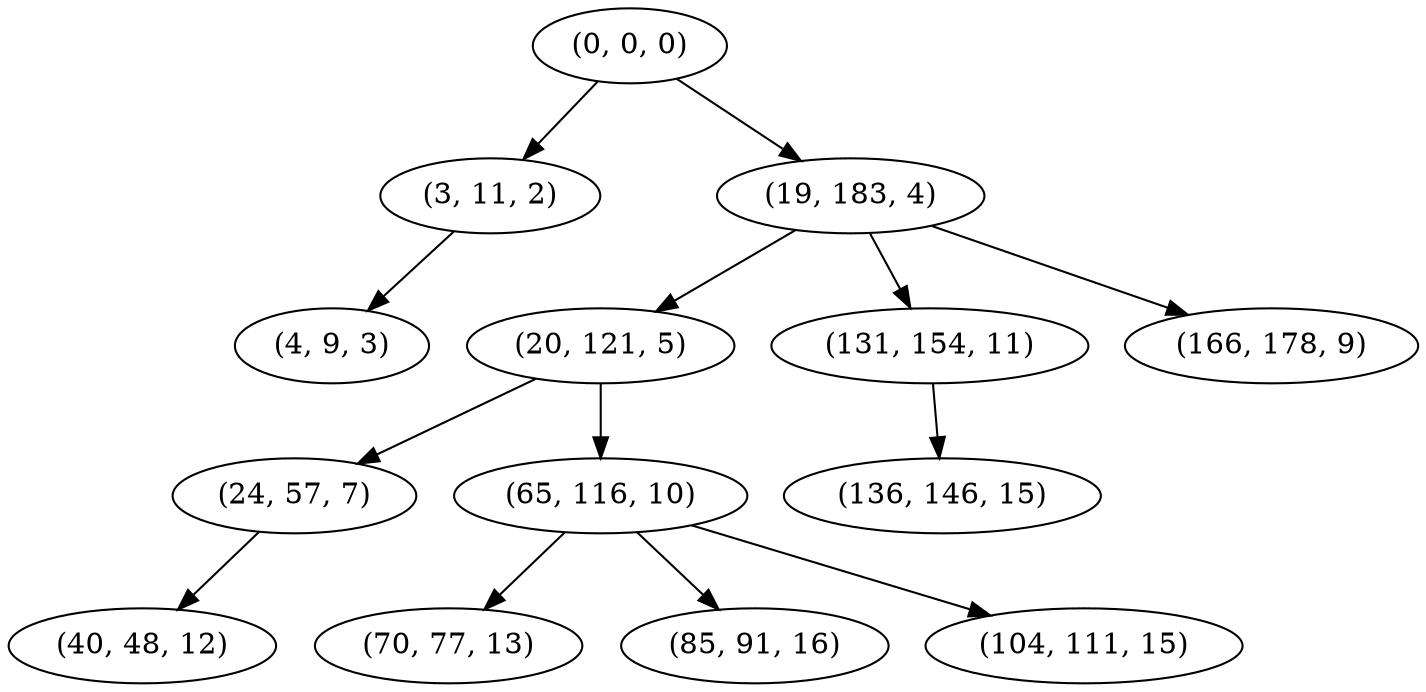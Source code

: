 digraph tree {
    "(0, 0, 0)";
    "(3, 11, 2)";
    "(4, 9, 3)";
    "(19, 183, 4)";
    "(20, 121, 5)";
    "(24, 57, 7)";
    "(40, 48, 12)";
    "(65, 116, 10)";
    "(70, 77, 13)";
    "(85, 91, 16)";
    "(104, 111, 15)";
    "(131, 154, 11)";
    "(136, 146, 15)";
    "(166, 178, 9)";
    "(0, 0, 0)" -> "(3, 11, 2)";
    "(0, 0, 0)" -> "(19, 183, 4)";
    "(3, 11, 2)" -> "(4, 9, 3)";
    "(19, 183, 4)" -> "(20, 121, 5)";
    "(19, 183, 4)" -> "(131, 154, 11)";
    "(19, 183, 4)" -> "(166, 178, 9)";
    "(20, 121, 5)" -> "(24, 57, 7)";
    "(20, 121, 5)" -> "(65, 116, 10)";
    "(24, 57, 7)" -> "(40, 48, 12)";
    "(65, 116, 10)" -> "(70, 77, 13)";
    "(65, 116, 10)" -> "(85, 91, 16)";
    "(65, 116, 10)" -> "(104, 111, 15)";
    "(131, 154, 11)" -> "(136, 146, 15)";
}
